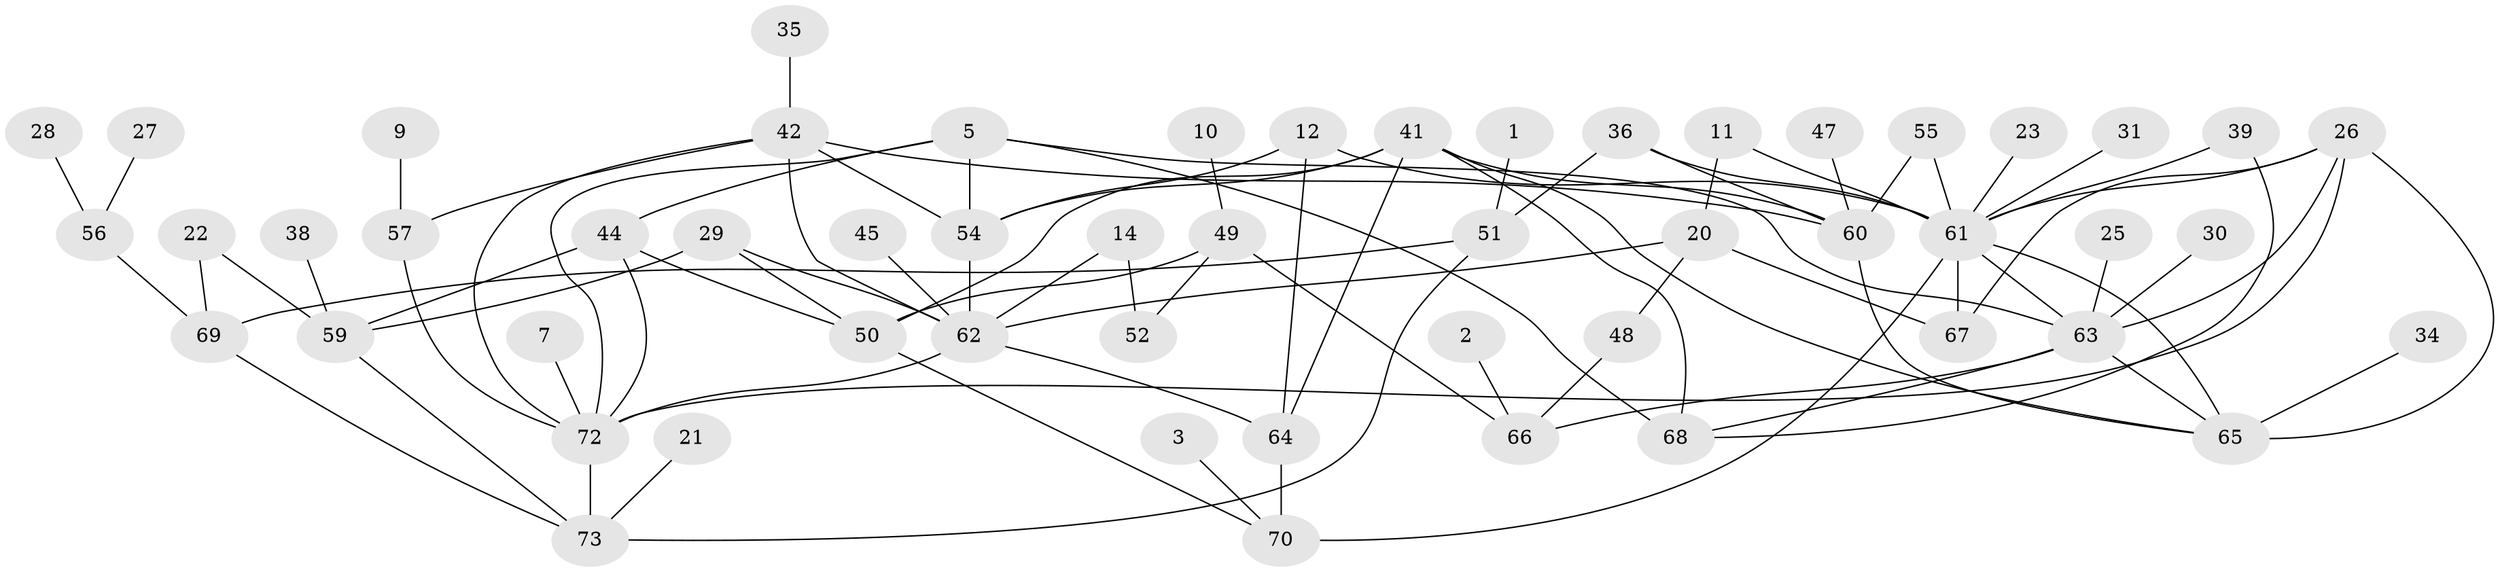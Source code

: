 // original degree distribution, {3: 0.2482758620689655, 1: 0.19310344827586207, 4: 0.11724137931034483, 2: 0.2482758620689655, 0: 0.1310344827586207, 6: 0.020689655172413793, 5: 0.041379310344827586}
// Generated by graph-tools (version 1.1) at 2025/49/03/09/25 03:49:08]
// undirected, 54 vertices, 88 edges
graph export_dot {
graph [start="1"]
  node [color=gray90,style=filled];
  1;
  2;
  3;
  5;
  7;
  9;
  10;
  11;
  12;
  14;
  20;
  21;
  22;
  23;
  25;
  26;
  27;
  28;
  29;
  30;
  31;
  34;
  35;
  36;
  38;
  39;
  41;
  42;
  44;
  45;
  47;
  48;
  49;
  50;
  51;
  52;
  54;
  55;
  56;
  57;
  59;
  60;
  61;
  62;
  63;
  64;
  65;
  66;
  67;
  68;
  69;
  70;
  72;
  73;
  1 -- 51 [weight=1.0];
  2 -- 66 [weight=1.0];
  3 -- 70 [weight=1.0];
  5 -- 44 [weight=1.0];
  5 -- 54 [weight=1.0];
  5 -- 63 [weight=1.0];
  5 -- 68 [weight=1.0];
  5 -- 72 [weight=1.0];
  7 -- 72 [weight=1.0];
  9 -- 57 [weight=1.0];
  10 -- 49 [weight=1.0];
  11 -- 20 [weight=1.0];
  11 -- 61 [weight=1.0];
  12 -- 54 [weight=1.0];
  12 -- 61 [weight=1.0];
  12 -- 64 [weight=1.0];
  14 -- 52 [weight=1.0];
  14 -- 62 [weight=1.0];
  20 -- 48 [weight=1.0];
  20 -- 62 [weight=1.0];
  20 -- 67 [weight=1.0];
  21 -- 73 [weight=1.0];
  22 -- 59 [weight=1.0];
  22 -- 69 [weight=1.0];
  23 -- 61 [weight=1.0];
  25 -- 63 [weight=1.0];
  26 -- 61 [weight=1.0];
  26 -- 63 [weight=1.0];
  26 -- 65 [weight=1.0];
  26 -- 67 [weight=1.0];
  26 -- 72 [weight=1.0];
  27 -- 56 [weight=1.0];
  28 -- 56 [weight=1.0];
  29 -- 50 [weight=1.0];
  29 -- 59 [weight=1.0];
  29 -- 62 [weight=1.0];
  30 -- 63 [weight=1.0];
  31 -- 61 [weight=1.0];
  34 -- 65 [weight=1.0];
  35 -- 42 [weight=1.0];
  36 -- 51 [weight=1.0];
  36 -- 60 [weight=1.0];
  36 -- 61 [weight=1.0];
  38 -- 59 [weight=1.0];
  39 -- 61 [weight=1.0];
  39 -- 68 [weight=1.0];
  41 -- 50 [weight=1.0];
  41 -- 54 [weight=1.0];
  41 -- 60 [weight=1.0];
  41 -- 64 [weight=1.0];
  41 -- 65 [weight=1.0];
  41 -- 68 [weight=1.0];
  42 -- 54 [weight=1.0];
  42 -- 57 [weight=1.0];
  42 -- 60 [weight=1.0];
  42 -- 62 [weight=1.0];
  42 -- 72 [weight=1.0];
  44 -- 50 [weight=1.0];
  44 -- 59 [weight=1.0];
  44 -- 72 [weight=1.0];
  45 -- 62 [weight=1.0];
  47 -- 60 [weight=1.0];
  48 -- 66 [weight=1.0];
  49 -- 50 [weight=1.0];
  49 -- 52 [weight=1.0];
  49 -- 66 [weight=1.0];
  50 -- 70 [weight=1.0];
  51 -- 69 [weight=1.0];
  51 -- 73 [weight=1.0];
  54 -- 62 [weight=1.0];
  55 -- 60 [weight=1.0];
  55 -- 61 [weight=1.0];
  56 -- 69 [weight=1.0];
  57 -- 72 [weight=1.0];
  59 -- 73 [weight=1.0];
  60 -- 65 [weight=1.0];
  61 -- 63 [weight=1.0];
  61 -- 65 [weight=2.0];
  61 -- 67 [weight=1.0];
  61 -- 70 [weight=1.0];
  62 -- 64 [weight=1.0];
  62 -- 72 [weight=1.0];
  63 -- 65 [weight=1.0];
  63 -- 66 [weight=1.0];
  63 -- 68 [weight=1.0];
  64 -- 70 [weight=2.0];
  69 -- 73 [weight=1.0];
  72 -- 73 [weight=1.0];
}
